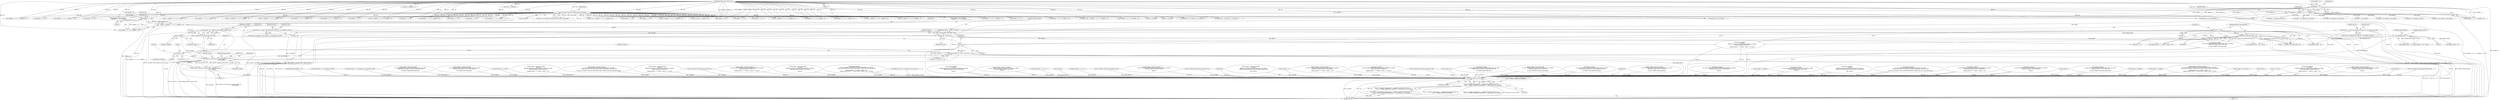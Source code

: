 digraph "0_libmodbus_5ccdf5ef79d742640355d1132fa9e2abc7fbaefc@pointer" {
"1000344" [label="(Call,response_io_status(tab_bits, mapping_address, nb,\n                                            rsp, rsp_length))"];
"1000228" [label="(Call,*tab_bits = is_input ? mb_mapping->tab_input_bits : mb_mapping->tab_bits)"];
"1000291" [label="(Call,mapping_address < 0)"];
"1000261" [label="(Call,mapping_address = address - start_bits)"];
"1000263" [label="(Call,address - start_bits)"];
"1000160" [label="(Call,address = (req[offset + 1] << 8) + req[offset + 2])"];
"1000163" [label="(Call,req[offset + 1] << 8)"];
"1000116" [label="(MethodParameterIn,const uint8_t *req)"];
"1000206" [label="(Call,start_bits = is_input ? mb_mapping->start_input_bits : mb_mapping->start_bits)"];
"1000337" [label="(Call,nb % 8)"];
"1000333" [label="(Call,nb / 8)"];
"1000268" [label="(Call,nb < 1)"];
"1000245" [label="(Call,nb = (req[offset + 3] << 8) + req[offset + 4])"];
"1000248" [label="(Call,req[offset + 3] << 8)"];
"1000189" [label="(Call,ctx->backend->prepare_response_tid(req, &req_length))"];
"1000271" [label="(Call,MODBUS_MAX_READ_BITS < nb)"];
"1000323" [label="(Call,ctx->backend->build_response_basis(&sft, rsp))"];
"1000327" [label="(Call,rsp[rsp_length++] = (nb / 8) + ((nb % 8) ? 1 : 0))"];
"1000330" [label="(Call,rsp_length++)"];
"1000321" [label="(Call,rsp_length = ctx->backend->build_response_basis(&sft, rsp))"];
"1000342" [label="(Call,rsp_length = response_io_status(tab_bits, mapping_address, nb,\n                                            rsp, rsp_length))"];
"1001378" [label="(Call,send_msg(ctx, rsp, rsp_length))"];
"1001365" [label="(Call,(ctx->backend->backend_type == _MODBUS_BACKEND_TYPE_RTU &&\n            slave == MODBUS_BROADCAST_ADDRESS) ? 0 : send_msg(ctx, rsp, rsp_length))"];
"1001364" [label="(Return,return (ctx->backend->backend_type == _MODBUS_BACKEND_TYPE_RTU &&\n            slave == MODBUS_BROADCAST_ADDRESS) ? 0 : send_msg(ctx, rsp, rsp_length);)"];
"1000400" [label="(Call,nb = (req[offset + 3] << 8) + req[offset + 4])"];
"1000177" [label="(Identifier,sft)"];
"1001382" [label="(MethodReturn,int)"];
"1000275" [label="(Call,rsp_length = response_exception(\n                ctx, &sft, MODBUS_EXCEPTION_ILLEGAL_DATA_VALUE, rsp, TRUE,\n                \"Illegal nb of values %d in %s (max %d)\n\",\n                nb, name, MODBUS_MAX_READ_BITS))"];
"1001017" [label="(Call,response_exception(\n                ctx, &sft, MODBUS_EXCEPTION_ILLEGAL_DATA_ADDRESS, rsp, FALSE,\n                \"Illegal data address 0x%0X in write_register\n\",\n                address))"];
"1000277" [label="(Call,response_exception(\n                ctx, &sft, MODBUS_EXCEPTION_ILLEGAL_DATA_VALUE, rsp, TRUE,\n                \"Illegal nb of values %d in %s (max %d)\n\",\n                nb, name, MODBUS_MAX_READ_BITS))"];
"1000597" [label="(Call,rsp_length = req_length)"];
"1001053" [label="(Call,or = (req[offset + 5] << 8) + req[offset + 6])"];
"1001354" [label="(Call,response_exception(\n            ctx, &sft, MODBUS_EXCEPTION_ILLEGAL_FUNCTION, rsp, TRUE,\n            \"Unknown Modbus function code: 0x%0X\n\", function))"];
"1000264" [label="(Identifier,address)"];
"1000685" [label="(Call,(req[offset + 3] << 8) + req[offset + 4])"];
"1001153" [label="(Call,address - mb_mapping->start_registers)"];
"1001129" [label="(Call,(req[offset + 7] << 8) + req[offset + 8])"];
"1000335" [label="(Literal,8)"];
"1000604" [label="(Call,response_exception(\n                    ctx, &sft,\n                    MODBUS_EXCEPTION_ILLEGAL_DATA_VALUE, rsp, FALSE,\n                    \"Illegal data value 0x%0X in write_bit request at address %0X\n\",\n                    data, address))"];
"1000272" [label="(Identifier,MODBUS_MAX_READ_BITS)"];
"1000854" [label="(Call,response_exception(\n                ctx, &sft, MODBUS_EXCEPTION_ILLEGAL_DATA_ADDRESS, rsp, FALSE,\n                \"Illegal data address 0x%0X in write_registers\n\",\n                mapping_address < 0 ? address : address + nb))"];
"1000547" [label="(Call,response_exception(\n                ctx, &sft, MODBUS_EXCEPTION_ILLEGAL_DATA_ADDRESS, rsp, FALSE,\n                \"Illegal data address 0x%0X in write_bit\n\",\n                address))"];
"1001293" [label="(Call,mb_mapping->tab_registers[i] =\n                    (req[offset + j] << 8) + req[offset + j + 1])"];
"1000302" [label="(Call,response_exception(\n                ctx, &sft,\n                MODBUS_EXCEPTION_ILLEGAL_DATA_ADDRESS, rsp, FALSE,\n                \"Illegal data address 0x%0X in %s\n\",\n                mapping_address < 0 ? address : address + nb, name))"];
"1001268" [label="(Call,rsp_length++)"];
"1000432" [label="(Call,response_exception(\n                ctx, &sft, MODBUS_EXCEPTION_ILLEGAL_DATA_VALUE, rsp, TRUE,\n                \"Illegal nb of values %d in %s (max %d)\n\",\n                nb, name, MODBUS_MAX_READ_REGISTERS))"];
"1000332" [label="(Call,(nb / 8) + ((nb % 8) ? 1 : 0))"];
"1000676" [label="(Call,rsp_length = req_length)"];
"1001365" [label="(Call,(ctx->backend->backend_type == _MODBUS_BACKEND_TYPE_RTU &&\n            slave == MODBUS_BROADCAST_ADDRESS) ? 0 : send_msg(ctx, rsp, rsp_length))"];
"1001377" [label="(Literal,0)"];
"1000900" [label="(Call,(req[offset + j] << 8) + req[offset + j + 1])"];
"1001088" [label="(Call,rsp_length = req_length)"];
"1000268" [label="(Call,nb < 1)"];
"1001229" [label="(Call,rsp_length = response_exception(\n                ctx, &sft, MODBUS_EXCEPTION_ILLEGAL_DATA_ADDRESS, rsp, FALSE,\n                \"Illegal data read address 0x%0X or write address 0x%0X write_and_read_registers\n\",\n                mapping_address < 0 ? address : address + nb,\n                mapping_address_write < 0 ? address_write : address_write + nb_write))"];
"1001299" [label="(Call,(req[offset + j] << 8) + req[offset + j + 1])"];
"1000901" [label="(Call,req[offset + j] << 8)"];
"1000683" [label="(Call,nb = (req[offset + 3] << 8) + req[offset + 4])"];
"1000972" [label="(Call,rsp_length - byte_count_pos - 1)"];
"1000246" [label="(Identifier,nb)"];
"1000322" [label="(Identifier,rsp_length)"];
"1000486" [label="(Call,rsp_length++)"];
"1001300" [label="(Call,req[offset + j] << 8)"];
"1000270" [label="(Literal,1)"];
"1000339" [label="(Literal,8)"];
"1000185" [label="(Call,sft.t_id = ctx->backend->prepare_response_tid(req, &req_length))"];
"1000131" [label="(Call,ctx == NULL)"];
"1000743" [label="(Call,response_exception(\n                ctx, &sft,\n                MODBUS_EXCEPTION_ILLEGAL_DATA_ADDRESS, rsp, FALSE,\n                \"Illegal data address 0x%0X in write_bits\n\",\n                mapping_address < 0 ? address : address + nb))"];
"1000116" [label="(MethodParameterIn,const uint8_t *req)"];
"1000330" [label="(Call,rsp_length++)"];
"1000336" [label="(Call,(nb % 8) ? 1 : 0)"];
"1001378" [label="(Call,send_msg(ctx, rsp, rsp_length))"];
"1000265" [label="(Identifier,start_bits)"];
"1001015" [label="(Call,rsp_length = response_exception(\n                ctx, &sft, MODBUS_EXCEPTION_ILLEGAL_DATA_ADDRESS, rsp, FALSE,\n                \"Illegal data address 0x%0X in write_register\n\",\n                address))"];
"1000329" [label="(Identifier,rsp)"];
"1001097" [label="(Call,(req[offset + 3] << 8) + req[offset + 4])"];
"1000324" [label="(Call,&sft)"];
"1001341" [label="(Call,rsp_length++)"];
"1000939" [label="(Call,ctx->backend->build_response_basis(&sft, rsp))"];
"1000115" [label="(MethodParameterIn,modbus_t *ctx)"];
"1000513" [label="(Call,rsp[rsp_length++] = tab_registers[i] & 0xFF)"];
"1000333" [label="(Call,nb / 8)"];
"1000119" [label="(Block,)"];
"1000230" [label="(Call,is_input ? mb_mapping->tab_input_bits : mb_mapping->tab_bits)"];
"1001338" [label="(Call,rsp[rsp_length++] = mb_mapping->tab_registers[i] & 0xFF)"];
"1000198" [label="(Block,)"];
"1000261" [label="(Call,mapping_address = address - start_bits)"];
"1000191" [label="(Call,&req_length)"];
"1000162" [label="(Call,(req[offset + 1] << 8) + req[offset + 2])"];
"1000999" [label="(Call,address - mb_mapping->start_registers)"];
"1000327" [label="(Call,rsp[rsp_length++] = (nb / 8) + ((nb % 8) ? 1 : 0))"];
"1000418" [label="(Call,address - start_registers)"];
"1001055" [label="(Call,(req[offset + 5] << 8) + req[offset + 6])"];
"1000341" [label="(Literal,0)"];
"1000826" [label="(Call,rsp_length = response_exception(\n                 ctx, &sft, MODBUS_EXCEPTION_ILLEGAL_DATA_VALUE, rsp, TRUE,\n                 \"Illegal number of values %d in write_registers (max %d)\n\",\n                nb, MODBUS_MAX_WRITE_REGISTERS))"];
"1000229" [label="(Identifier,tab_bits)"];
"1001111" [label="(Call,address_write = (req[offset + 5] << 8) + req[offset + 6])"];
"1000345" [label="(Identifier,tab_bits)"];
"1000715" [label="(Call,rsp_length = response_exception(\n                ctx, &sft, MODBUS_EXCEPTION_ILLEGAL_DATA_VALUE, rsp, TRUE,\n                \"Illegal number of values %d in write_bits (max %d)\n\",\n                nb, MODBUS_MAX_WRITE_BITS))"];
"1000672" [label="(Call,memcpy(rsp, req, req_length))"];
"1000189" [label="(Call,ctx->backend->prepare_response_tid(req, &req_length))"];
"1001098" [label="(Call,req[offset + 3] << 8)"];
"1000953" [label="(Call,rsp[rsp_length++] = 0xFF)"];
"1000741" [label="(Call,rsp_length = response_exception(\n                ctx, &sft,\n                MODBUS_EXCEPTION_ILLEGAL_DATA_ADDRESS, rsp, FALSE,\n                \"Illegal data address 0x%0X in write_bits\n\",\n                mapping_address < 0 ? address : address + nb))"];
"1000323" [label="(Call,ctx->backend->build_response_basis(&sft, rsp))"];
"1000245" [label="(Call,nb = (req[offset + 3] << 8) + req[offset + 4])"];
"1000326" [label="(Identifier,rsp)"];
"1001366" [label="(Call,ctx->backend->backend_type == _MODBUS_BACKEND_TYPE_RTU &&\n            slave == MODBUS_BROADCAST_ADDRESS)"];
"1001113" [label="(Call,(req[offset + 5] << 8) + req[offset + 6])"];
"1000148" [label="(Call,slave = req[offset - 1])"];
"1000228" [label="(Call,*tab_bits = is_input ? mb_mapping->tab_input_bits : mb_mapping->tab_bits)"];
"1001189" [label="(Call,rsp_length = response_exception(\n                ctx, &sft, MODBUS_EXCEPTION_ILLEGAL_DATA_VALUE, rsp, TRUE,\n                \"Illegal nb of values (W%d, R%d) in write_and_read_registers (max W%d, R%d)\n\",\n                nb_write, nb, MODBUS_MAX_WR_WRITE_REGISTERS, MODBUS_MAX_WR_READ_REGISTERS))"];
"1000350" [label="(ControlStructure,break;)"];
"1000300" [label="(Call,rsp_length = response_exception(\n                ctx, &sft,\n                MODBUS_EXCEPTION_ILLEGAL_DATA_ADDRESS, rsp, FALSE,\n                \"Illegal data address 0x%0X in %s\n\",\n                mapping_address < 0 ? address : address + nb, name))"];
"1000561" [label="(Call,(req[offset + 3] << 8) + req[offset + 4])"];
"1001037" [label="(Call,and = (req[offset + 3] << 8) + req[offset + 4])"];
"1000334" [label="(Identifier,nb)"];
"1000779" [label="(Call,memcpy(rsp + rsp_length, req + rsp_length, 4))"];
"1000169" [label="(Literal,8)"];
"1000263" [label="(Call,address - start_bits)"];
"1001039" [label="(Call,(req[offset + 3] << 8) + req[offset + 4])"];
"1001130" [label="(Call,req[offset + 7] << 8)"];
"1000190" [label="(Identifier,req)"];
"1000161" [label="(Identifier,address)"];
"1000267" [label="(Call,nb < 1 || MODBUS_MAX_READ_BITS < nb)"];
"1001261" [label="(Call,ctx->backend->build_response_basis(&sft, rsp))"];
"1000254" [label="(Literal,8)"];
"1000455" [label="(Call,rsp_length = response_exception(\n                ctx, &sft, MODBUS_EXCEPTION_ILLEGAL_DATA_ADDRESS, rsp, FALSE,\n                \"Illegal data address 0x%0X in %s\n\",\n                mapping_address < 0 ? address : address + nb, name))"];
"1000636" [label="(Call,rsp_length = response_exception(\n                ctx, &sft,\n                MODBUS_EXCEPTION_ILLEGAL_DATA_ADDRESS, rsp, FALSE,\n                \"Illegal data address 0x%0X in write_register\n\",\n                address))"];
"1000291" [label="(Call,mapping_address < 0)"];
"1001231" [label="(Call,response_exception(\n                ctx, &sft, MODBUS_EXCEPTION_ILLEGAL_DATA_ADDRESS, rsp, FALSE,\n                \"Illegal data read address 0x%0X or write address 0x%0X write_and_read_registers\n\",\n                mapping_address < 0 ? address : address + nb,\n                mapping_address_write < 0 ? address_write : address_write + nb_write))"];
"1000968" [label="(Call,rsp[byte_count_pos] = rsp_length - byte_count_pos - 1)"];
"1001381" [label="(Identifier,rsp_length)"];
"1001084" [label="(Call,memcpy(rsp, req, req_length))"];
"1000343" [label="(Identifier,rsp_length)"];
"1000342" [label="(Call,rsp_length = response_io_status(tab_bits, mapping_address, nb,\n                                            rsp, rsp_length))"];
"1000155" [label="(Call,function = req[offset])"];
"1001114" [label="(Call,req[offset + 5] << 8)"];
"1001191" [label="(Call,response_exception(\n                ctx, &sft, MODBUS_EXCEPTION_ILLEGAL_DATA_VALUE, rsp, TRUE,\n                \"Illegal nb of values (W%d, R%d) in write_and_read_registers (max W%d, R%d)\n\",\n                nb_write, nb, MODBUS_MAX_WR_WRITE_REGISTERS, MODBUS_MAX_WR_READ_REGISTERS))"];
"1000638" [label="(Call,response_exception(\n                ctx, &sft,\n                MODBUS_EXCEPTION_ILLEGAL_DATA_ADDRESS, rsp, FALSE,\n                \"Illegal data address 0x%0X in write_register\n\",\n                address))"];
"1000337" [label="(Call,nb % 8)"];
"1000796" [label="(Call,(req[offset + 3] << 8) + req[offset + 4])"];
"1000292" [label="(Identifier,mapping_address)"];
"1001364" [label="(Return,return (ctx->backend->backend_type == _MODBUS_BACKEND_TYPE_RTU &&\n            slave == MODBUS_BROADCAST_ADDRESS) ? 0 : send_msg(ctx, rsp, rsp_length);)"];
"1000269" [label="(Identifier,nb)"];
"1000315" [label="(Call,address + nb)"];
"1000344" [label="(Call,response_io_status(tab_bits, mapping_address, nb,\n                                            rsp, rsp_length))"];
"1001352" [label="(Call,rsp_length = response_exception(\n            ctx, &sft, MODBUS_EXCEPTION_ILLEGAL_FUNCTION, rsp, TRUE,\n            \"Unknown Modbus function code: 0x%0X\n\", function))"];
"1000620" [label="(Call,address - mb_mapping->start_registers)"];
"1000248" [label="(Call,req[offset + 3] << 8)"];
"1000783" [label="(Call,req + rsp_length)"];
"1001265" [label="(Call,rsp[rsp_length++] = nb << 1)"];
"1000290" [label="(Call,mapping_address < 0 || (mapping_address + nb) > nb_bits)"];
"1000650" [label="(Call,data = (req[offset + 3] << 8) + req[offset + 4])"];
"1000516" [label="(Call,rsp_length++)"];
"1000483" [label="(Call,rsp[rsp_length++] = nb << 1)"];
"1000794" [label="(Call,nb = (req[offset + 3] << 8) + req[offset + 4])"];
"1000346" [label="(Identifier,mapping_address)"];
"1000349" [label="(Identifier,rsp_length)"];
"1000163" [label="(Call,req[offset + 1] << 8)"];
"1000271" [label="(Call,MODBUS_MAX_READ_BITS < nb)"];
"1000479" [label="(Call,ctx->backend->build_response_basis(&sft, rsp))"];
"1000293" [label="(Literal,0)"];
"1000545" [label="(Call,rsp_length = response_exception(\n                ctx, &sft, MODBUS_EXCEPTION_ILLEGAL_DATA_ADDRESS, rsp, FALSE,\n                \"Illegal data address 0x%0X in write_bit\n\",\n                address))"];
"1000917" [label="(Call,ctx->backend->build_response_basis(&sft, rsp))"];
"1000562" [label="(Call,req[offset + 3] << 8)"];
"1001380" [label="(Identifier,rsp)"];
"1000602" [label="(Call,rsp_length = response_exception(\n                    ctx, &sft,\n                    MODBUS_EXCEPTION_ILLEGAL_DATA_VALUE, rsp, FALSE,\n                    \"Illegal data value 0x%0X in write_bit request at address %0X\n\",\n                    data, address))"];
"1001056" [label="(Call,req[offset + 5] << 8)"];
"1000207" [label="(Identifier,start_bits)"];
"1000262" [label="(Identifier,mapping_address)"];
"1000347" [label="(Identifier,nb)"];
"1000320" [label="(Block,)"];
"1000294" [label="(Call,(mapping_address + nb) > nb_bits)"];
"1000529" [label="(Call,address - mb_mapping->start_bits)"];
"1000338" [label="(Identifier,nb)"];
"1000921" [label="(Call,memcpy(rsp + rsp_length, req + rsp_length, 4))"];
"1000653" [label="(Call,req[offset + 3] << 8)"];
"1000239" [label="(Identifier,name)"];
"1000348" [label="(Identifier,rsp)"];
"1000321" [label="(Call,rsp_length = ctx->backend->build_response_basis(&sft, rsp))"];
"1001127" [label="(Call,nb_write = (req[offset + 7] << 8) + req[offset + 8])"];
"1000218" [label="(Identifier,nb_bits)"];
"1000925" [label="(Call,req + rsp_length)"];
"1000295" [label="(Call,mapping_address + nb)"];
"1000296" [label="(Identifier,mapping_address)"];
"1001143" [label="(Call,nb_write_bytes = req[offset + 9])"];
"1000247" [label="(Call,(req[offset + 3] << 8) + req[offset + 4])"];
"1000929" [label="(Call,rsp_length += 4)"];
"1000164" [label="(Call,req[offset + 1])"];
"1000686" [label="(Call,req[offset + 3] << 8)"];
"1000256" [label="(Identifier,req)"];
"1000852" [label="(Call,rsp_length = response_exception(\n                ctx, &sft, MODBUS_EXCEPTION_ILLEGAL_DATA_ADDRESS, rsp, FALSE,\n                \"Illegal data address 0x%0X in write_registers\n\",\n                mapping_address < 0 ? address : address + nb))"];
"1001040" [label="(Call,req[offset + 3] << 8)"];
"1000171" [label="(Identifier,req)"];
"1000311" [label="(Call,mapping_address < 0)"];
"1000457" [label="(Call,response_exception(\n                ctx, &sft, MODBUS_EXCEPTION_ILLEGAL_DATA_ADDRESS, rsp, FALSE,\n                \"Illegal data address 0x%0X in %s\n\",\n                mapping_address < 0 ? address : address + nb, name))"];
"1000402" [label="(Call,(req[offset + 3] << 8) + req[offset + 4])"];
"1000559" [label="(Call,data = (req[offset + 3] << 8) + req[offset + 4])"];
"1000328" [label="(Call,rsp[rsp_length++])"];
"1000249" [label="(Call,req[offset + 3])"];
"1000593" [label="(Call,memcpy(rsp, req, req_length))"];
"1000775" [label="(Call,ctx->backend->build_response_basis(&sft, rsp))"];
"1000787" [label="(Call,rsp_length += 4)"];
"1001095" [label="(Call,nb = (req[offset + 3] << 8) + req[offset + 4])"];
"1000812" [label="(Call,address - mb_mapping->start_registers)"];
"1000273" [label="(Identifier,nb)"];
"1000717" [label="(Call,response_exception(\n                ctx, &sft, MODBUS_EXCEPTION_ILLEGAL_DATA_VALUE, rsp, TRUE,\n                \"Illegal number of values %d in write_bits (max %d)\n\",\n                nb, MODBUS_MAX_WRITE_BITS))"];
"1000206" [label="(Call,start_bits = is_input ? mb_mapping->start_input_bits : mb_mapping->start_bits)"];
"1000331" [label="(Identifier,rsp_length)"];
"1000894" [label="(Call,mb_mapping->tab_registers[i] =\n                    (req[offset + j] << 8) + req[offset + j + 1])"];
"1000340" [label="(Literal,1)"];
"1000701" [label="(Call,address - mb_mapping->start_bits)"];
"1000430" [label="(Call,rsp_length = response_exception(\n                ctx, &sft, MODBUS_EXCEPTION_ILLEGAL_DATA_VALUE, rsp, TRUE,\n                \"Illegal nb of values %d in %s (max %d)\n\",\n                nb, name, MODBUS_MAX_READ_REGISTERS))"];
"1000828" [label="(Call,response_exception(\n                 ctx, &sft, MODBUS_EXCEPTION_ILLEGAL_DATA_VALUE, rsp, TRUE,\n                 \"Illegal number of values %d in write_registers (max %d)\n\",\n                nb, MODBUS_MAX_WRITE_REGISTERS))"];
"1001379" [label="(Identifier,ctx)"];
"1000208" [label="(Call,is_input ? mb_mapping->start_input_bits : mb_mapping->start_bits)"];
"1000160" [label="(Call,address = (req[offset + 1] << 8) + req[offset + 2])"];
"1000652" [label="(Call,(req[offset + 3] << 8) + req[offset + 4])"];
"1000403" [label="(Call,req[offset + 3] << 8)"];
"1000797" [label="(Call,req[offset + 3] << 8)"];
"1000310" [label="(Call,mapping_address < 0 ? address : address + nb)"];
"1000344" -> "1000342"  [label="AST: "];
"1000344" -> "1000349"  [label="CFG: "];
"1000345" -> "1000344"  [label="AST: "];
"1000346" -> "1000344"  [label="AST: "];
"1000347" -> "1000344"  [label="AST: "];
"1000348" -> "1000344"  [label="AST: "];
"1000349" -> "1000344"  [label="AST: "];
"1000342" -> "1000344"  [label="CFG: "];
"1000344" -> "1001382"  [label="DDG: rsp"];
"1000344" -> "1001382"  [label="DDG: nb"];
"1000344" -> "1001382"  [label="DDG: mapping_address"];
"1000344" -> "1001382"  [label="DDG: tab_bits"];
"1000344" -> "1000342"  [label="DDG: nb"];
"1000344" -> "1000342"  [label="DDG: mapping_address"];
"1000344" -> "1000342"  [label="DDG: rsp_length"];
"1000344" -> "1000342"  [label="DDG: rsp"];
"1000344" -> "1000342"  [label="DDG: tab_bits"];
"1000228" -> "1000344"  [label="DDG: tab_bits"];
"1000291" -> "1000344"  [label="DDG: mapping_address"];
"1000337" -> "1000344"  [label="DDG: nb"];
"1000323" -> "1000344"  [label="DDG: rsp"];
"1000327" -> "1000344"  [label="DDG: rsp[rsp_length++]"];
"1000330" -> "1000344"  [label="DDG: rsp_length"];
"1000344" -> "1001378"  [label="DDG: rsp"];
"1000228" -> "1000198"  [label="AST: "];
"1000228" -> "1000230"  [label="CFG: "];
"1000229" -> "1000228"  [label="AST: "];
"1000230" -> "1000228"  [label="AST: "];
"1000239" -> "1000228"  [label="CFG: "];
"1000228" -> "1001382"  [label="DDG: tab_bits"];
"1000228" -> "1001382"  [label="DDG: is_input ? mb_mapping->tab_input_bits : mb_mapping->tab_bits"];
"1000291" -> "1000290"  [label="AST: "];
"1000291" -> "1000293"  [label="CFG: "];
"1000292" -> "1000291"  [label="AST: "];
"1000293" -> "1000291"  [label="AST: "];
"1000296" -> "1000291"  [label="CFG: "];
"1000290" -> "1000291"  [label="CFG: "];
"1000291" -> "1000290"  [label="DDG: mapping_address"];
"1000291" -> "1000290"  [label="DDG: 0"];
"1000261" -> "1000291"  [label="DDG: mapping_address"];
"1000291" -> "1000294"  [label="DDG: mapping_address"];
"1000291" -> "1000295"  [label="DDG: mapping_address"];
"1000291" -> "1000311"  [label="DDG: mapping_address"];
"1000261" -> "1000198"  [label="AST: "];
"1000261" -> "1000263"  [label="CFG: "];
"1000262" -> "1000261"  [label="AST: "];
"1000263" -> "1000261"  [label="AST: "];
"1000269" -> "1000261"  [label="CFG: "];
"1000261" -> "1001382"  [label="DDG: address - start_bits"];
"1000261" -> "1001382"  [label="DDG: mapping_address"];
"1000263" -> "1000261"  [label="DDG: address"];
"1000263" -> "1000261"  [label="DDG: start_bits"];
"1000263" -> "1000265"  [label="CFG: "];
"1000264" -> "1000263"  [label="AST: "];
"1000265" -> "1000263"  [label="AST: "];
"1000263" -> "1001382"  [label="DDG: start_bits"];
"1000263" -> "1001382"  [label="DDG: address"];
"1000160" -> "1000263"  [label="DDG: address"];
"1000206" -> "1000263"  [label="DDG: start_bits"];
"1000263" -> "1000302"  [label="DDG: address"];
"1000263" -> "1000310"  [label="DDG: address"];
"1000263" -> "1000315"  [label="DDG: address"];
"1000160" -> "1000119"  [label="AST: "];
"1000160" -> "1000162"  [label="CFG: "];
"1000161" -> "1000160"  [label="AST: "];
"1000162" -> "1000160"  [label="AST: "];
"1000177" -> "1000160"  [label="CFG: "];
"1000160" -> "1001382"  [label="DDG: (req[offset + 1] << 8) + req[offset + 2]"];
"1000160" -> "1001382"  [label="DDG: address"];
"1000163" -> "1000160"  [label="DDG: req[offset + 1]"];
"1000163" -> "1000160"  [label="DDG: 8"];
"1000116" -> "1000160"  [label="DDG: req"];
"1000160" -> "1000418"  [label="DDG: address"];
"1000160" -> "1000529"  [label="DDG: address"];
"1000160" -> "1000620"  [label="DDG: address"];
"1000160" -> "1000701"  [label="DDG: address"];
"1000160" -> "1000812"  [label="DDG: address"];
"1000160" -> "1000999"  [label="DDG: address"];
"1000160" -> "1001153"  [label="DDG: address"];
"1000163" -> "1000162"  [label="AST: "];
"1000163" -> "1000169"  [label="CFG: "];
"1000164" -> "1000163"  [label="AST: "];
"1000169" -> "1000163"  [label="AST: "];
"1000171" -> "1000163"  [label="CFG: "];
"1000163" -> "1001382"  [label="DDG: req[offset + 1]"];
"1000163" -> "1000162"  [label="DDG: req[offset + 1]"];
"1000163" -> "1000162"  [label="DDG: 8"];
"1000116" -> "1000163"  [label="DDG: req"];
"1000163" -> "1000189"  [label="DDG: req[offset + 1]"];
"1000163" -> "1000593"  [label="DDG: req[offset + 1]"];
"1000163" -> "1000672"  [label="DDG: req[offset + 1]"];
"1000163" -> "1000779"  [label="DDG: req[offset + 1]"];
"1000163" -> "1000783"  [label="DDG: req[offset + 1]"];
"1000163" -> "1000921"  [label="DDG: req[offset + 1]"];
"1000163" -> "1000925"  [label="DDG: req[offset + 1]"];
"1000163" -> "1001084"  [label="DDG: req[offset + 1]"];
"1000116" -> "1000114"  [label="AST: "];
"1000116" -> "1001382"  [label="DDG: req"];
"1000116" -> "1000148"  [label="DDG: req"];
"1000116" -> "1000155"  [label="DDG: req"];
"1000116" -> "1000162"  [label="DDG: req"];
"1000116" -> "1000189"  [label="DDG: req"];
"1000116" -> "1000245"  [label="DDG: req"];
"1000116" -> "1000248"  [label="DDG: req"];
"1000116" -> "1000247"  [label="DDG: req"];
"1000116" -> "1000400"  [label="DDG: req"];
"1000116" -> "1000403"  [label="DDG: req"];
"1000116" -> "1000402"  [label="DDG: req"];
"1000116" -> "1000559"  [label="DDG: req"];
"1000116" -> "1000562"  [label="DDG: req"];
"1000116" -> "1000561"  [label="DDG: req"];
"1000116" -> "1000593"  [label="DDG: req"];
"1000116" -> "1000650"  [label="DDG: req"];
"1000116" -> "1000653"  [label="DDG: req"];
"1000116" -> "1000652"  [label="DDG: req"];
"1000116" -> "1000672"  [label="DDG: req"];
"1000116" -> "1000683"  [label="DDG: req"];
"1000116" -> "1000686"  [label="DDG: req"];
"1000116" -> "1000685"  [label="DDG: req"];
"1000116" -> "1000779"  [label="DDG: req"];
"1000116" -> "1000783"  [label="DDG: req"];
"1000116" -> "1000794"  [label="DDG: req"];
"1000116" -> "1000797"  [label="DDG: req"];
"1000116" -> "1000796"  [label="DDG: req"];
"1000116" -> "1000894"  [label="DDG: req"];
"1000116" -> "1000901"  [label="DDG: req"];
"1000116" -> "1000900"  [label="DDG: req"];
"1000116" -> "1000921"  [label="DDG: req"];
"1000116" -> "1000925"  [label="DDG: req"];
"1000116" -> "1001037"  [label="DDG: req"];
"1000116" -> "1001040"  [label="DDG: req"];
"1000116" -> "1001039"  [label="DDG: req"];
"1000116" -> "1001053"  [label="DDG: req"];
"1000116" -> "1001056"  [label="DDG: req"];
"1000116" -> "1001055"  [label="DDG: req"];
"1000116" -> "1001084"  [label="DDG: req"];
"1000116" -> "1001095"  [label="DDG: req"];
"1000116" -> "1001098"  [label="DDG: req"];
"1000116" -> "1001097"  [label="DDG: req"];
"1000116" -> "1001111"  [label="DDG: req"];
"1000116" -> "1001114"  [label="DDG: req"];
"1000116" -> "1001113"  [label="DDG: req"];
"1000116" -> "1001127"  [label="DDG: req"];
"1000116" -> "1001130"  [label="DDG: req"];
"1000116" -> "1001129"  [label="DDG: req"];
"1000116" -> "1001143"  [label="DDG: req"];
"1000116" -> "1001293"  [label="DDG: req"];
"1000116" -> "1001300"  [label="DDG: req"];
"1000116" -> "1001299"  [label="DDG: req"];
"1000206" -> "1000198"  [label="AST: "];
"1000206" -> "1000208"  [label="CFG: "];
"1000207" -> "1000206"  [label="AST: "];
"1000208" -> "1000206"  [label="AST: "];
"1000218" -> "1000206"  [label="CFG: "];
"1000206" -> "1001382"  [label="DDG: is_input ? mb_mapping->start_input_bits : mb_mapping->start_bits"];
"1000337" -> "1000336"  [label="AST: "];
"1000337" -> "1000339"  [label="CFG: "];
"1000338" -> "1000337"  [label="AST: "];
"1000339" -> "1000337"  [label="AST: "];
"1000340" -> "1000337"  [label="CFG: "];
"1000341" -> "1000337"  [label="CFG: "];
"1000333" -> "1000337"  [label="DDG: nb"];
"1000333" -> "1000332"  [label="AST: "];
"1000333" -> "1000335"  [label="CFG: "];
"1000334" -> "1000333"  [label="AST: "];
"1000335" -> "1000333"  [label="AST: "];
"1000338" -> "1000333"  [label="CFG: "];
"1000333" -> "1000327"  [label="DDG: nb"];
"1000333" -> "1000327"  [label="DDG: 8"];
"1000333" -> "1000332"  [label="DDG: nb"];
"1000333" -> "1000332"  [label="DDG: 8"];
"1000268" -> "1000333"  [label="DDG: nb"];
"1000271" -> "1000333"  [label="DDG: nb"];
"1000268" -> "1000267"  [label="AST: "];
"1000268" -> "1000270"  [label="CFG: "];
"1000269" -> "1000268"  [label="AST: "];
"1000270" -> "1000268"  [label="AST: "];
"1000272" -> "1000268"  [label="CFG: "];
"1000267" -> "1000268"  [label="CFG: "];
"1000268" -> "1001382"  [label="DDG: nb"];
"1000268" -> "1000267"  [label="DDG: nb"];
"1000268" -> "1000267"  [label="DDG: 1"];
"1000245" -> "1000268"  [label="DDG: nb"];
"1000268" -> "1000271"  [label="DDG: nb"];
"1000268" -> "1000277"  [label="DDG: nb"];
"1000268" -> "1000294"  [label="DDG: nb"];
"1000268" -> "1000295"  [label="DDG: nb"];
"1000268" -> "1000302"  [label="DDG: nb"];
"1000268" -> "1000310"  [label="DDG: nb"];
"1000268" -> "1000315"  [label="DDG: nb"];
"1000245" -> "1000198"  [label="AST: "];
"1000245" -> "1000247"  [label="CFG: "];
"1000246" -> "1000245"  [label="AST: "];
"1000247" -> "1000245"  [label="AST: "];
"1000262" -> "1000245"  [label="CFG: "];
"1000245" -> "1001382"  [label="DDG: (req[offset + 3] << 8) + req[offset + 4]"];
"1000248" -> "1000245"  [label="DDG: req[offset + 3]"];
"1000248" -> "1000245"  [label="DDG: 8"];
"1000189" -> "1000245"  [label="DDG: req"];
"1000248" -> "1000247"  [label="AST: "];
"1000248" -> "1000254"  [label="CFG: "];
"1000249" -> "1000248"  [label="AST: "];
"1000254" -> "1000248"  [label="AST: "];
"1000256" -> "1000248"  [label="CFG: "];
"1000248" -> "1001382"  [label="DDG: req[offset + 3]"];
"1000248" -> "1000247"  [label="DDG: req[offset + 3]"];
"1000248" -> "1000247"  [label="DDG: 8"];
"1000189" -> "1000248"  [label="DDG: req"];
"1000189" -> "1000185"  [label="AST: "];
"1000189" -> "1000191"  [label="CFG: "];
"1000190" -> "1000189"  [label="AST: "];
"1000191" -> "1000189"  [label="AST: "];
"1000185" -> "1000189"  [label="CFG: "];
"1000189" -> "1001382"  [label="DDG: req"];
"1000189" -> "1001382"  [label="DDG: &req_length"];
"1000189" -> "1000185"  [label="DDG: req"];
"1000189" -> "1000185"  [label="DDG: &req_length"];
"1000189" -> "1000247"  [label="DDG: req"];
"1000189" -> "1000400"  [label="DDG: req"];
"1000189" -> "1000403"  [label="DDG: req"];
"1000189" -> "1000402"  [label="DDG: req"];
"1000189" -> "1000559"  [label="DDG: req"];
"1000189" -> "1000562"  [label="DDG: req"];
"1000189" -> "1000561"  [label="DDG: req"];
"1000189" -> "1000593"  [label="DDG: req"];
"1000189" -> "1000650"  [label="DDG: req"];
"1000189" -> "1000653"  [label="DDG: req"];
"1000189" -> "1000652"  [label="DDG: req"];
"1000189" -> "1000672"  [label="DDG: req"];
"1000189" -> "1000683"  [label="DDG: req"];
"1000189" -> "1000686"  [label="DDG: req"];
"1000189" -> "1000685"  [label="DDG: req"];
"1000189" -> "1000779"  [label="DDG: req"];
"1000189" -> "1000783"  [label="DDG: req"];
"1000189" -> "1000794"  [label="DDG: req"];
"1000189" -> "1000797"  [label="DDG: req"];
"1000189" -> "1000796"  [label="DDG: req"];
"1000189" -> "1000894"  [label="DDG: req"];
"1000189" -> "1000901"  [label="DDG: req"];
"1000189" -> "1000900"  [label="DDG: req"];
"1000189" -> "1000921"  [label="DDG: req"];
"1000189" -> "1000925"  [label="DDG: req"];
"1000189" -> "1001037"  [label="DDG: req"];
"1000189" -> "1001040"  [label="DDG: req"];
"1000189" -> "1001039"  [label="DDG: req"];
"1000189" -> "1001053"  [label="DDG: req"];
"1000189" -> "1001056"  [label="DDG: req"];
"1000189" -> "1001055"  [label="DDG: req"];
"1000189" -> "1001084"  [label="DDG: req"];
"1000189" -> "1001095"  [label="DDG: req"];
"1000189" -> "1001098"  [label="DDG: req"];
"1000189" -> "1001097"  [label="DDG: req"];
"1000189" -> "1001111"  [label="DDG: req"];
"1000189" -> "1001114"  [label="DDG: req"];
"1000189" -> "1001113"  [label="DDG: req"];
"1000189" -> "1001127"  [label="DDG: req"];
"1000189" -> "1001130"  [label="DDG: req"];
"1000189" -> "1001129"  [label="DDG: req"];
"1000189" -> "1001143"  [label="DDG: req"];
"1000189" -> "1001293"  [label="DDG: req"];
"1000189" -> "1001300"  [label="DDG: req"];
"1000189" -> "1001299"  [label="DDG: req"];
"1000271" -> "1000267"  [label="AST: "];
"1000271" -> "1000273"  [label="CFG: "];
"1000272" -> "1000271"  [label="AST: "];
"1000273" -> "1000271"  [label="AST: "];
"1000267" -> "1000271"  [label="CFG: "];
"1000271" -> "1001382"  [label="DDG: nb"];
"1000271" -> "1001382"  [label="DDG: MODBUS_MAX_READ_BITS"];
"1000271" -> "1000267"  [label="DDG: MODBUS_MAX_READ_BITS"];
"1000271" -> "1000267"  [label="DDG: nb"];
"1000271" -> "1000277"  [label="DDG: nb"];
"1000271" -> "1000277"  [label="DDG: MODBUS_MAX_READ_BITS"];
"1000271" -> "1000294"  [label="DDG: nb"];
"1000271" -> "1000295"  [label="DDG: nb"];
"1000271" -> "1000302"  [label="DDG: nb"];
"1000271" -> "1000310"  [label="DDG: nb"];
"1000271" -> "1000315"  [label="DDG: nb"];
"1000323" -> "1000321"  [label="AST: "];
"1000323" -> "1000326"  [label="CFG: "];
"1000324" -> "1000323"  [label="AST: "];
"1000326" -> "1000323"  [label="AST: "];
"1000321" -> "1000323"  [label="CFG: "];
"1000323" -> "1001382"  [label="DDG: &sft"];
"1000323" -> "1000321"  [label="DDG: &sft"];
"1000323" -> "1000321"  [label="DDG: rsp"];
"1000327" -> "1000320"  [label="AST: "];
"1000327" -> "1000332"  [label="CFG: "];
"1000328" -> "1000327"  [label="AST: "];
"1000332" -> "1000327"  [label="AST: "];
"1000343" -> "1000327"  [label="CFG: "];
"1000327" -> "1001382"  [label="DDG: (nb / 8) + ((nb % 8) ? 1 : 0)"];
"1000327" -> "1001382"  [label="DDG: rsp[rsp_length++]"];
"1000327" -> "1001378"  [label="DDG: rsp[rsp_length++]"];
"1000330" -> "1000328"  [label="AST: "];
"1000330" -> "1000331"  [label="CFG: "];
"1000331" -> "1000330"  [label="AST: "];
"1000328" -> "1000330"  [label="CFG: "];
"1000321" -> "1000330"  [label="DDG: rsp_length"];
"1000321" -> "1000320"  [label="AST: "];
"1000322" -> "1000321"  [label="AST: "];
"1000329" -> "1000321"  [label="CFG: "];
"1000321" -> "1001382"  [label="DDG: ctx->backend->build_response_basis(&sft, rsp)"];
"1000342" -> "1000320"  [label="AST: "];
"1000343" -> "1000342"  [label="AST: "];
"1000350" -> "1000342"  [label="CFG: "];
"1000342" -> "1001382"  [label="DDG: response_io_status(tab_bits, mapping_address, nb,\n                                            rsp, rsp_length)"];
"1000342" -> "1001382"  [label="DDG: rsp_length"];
"1000342" -> "1001378"  [label="DDG: rsp_length"];
"1001378" -> "1001365"  [label="AST: "];
"1001378" -> "1001381"  [label="CFG: "];
"1001379" -> "1001378"  [label="AST: "];
"1001380" -> "1001378"  [label="AST: "];
"1001381" -> "1001378"  [label="AST: "];
"1001365" -> "1001378"  [label="CFG: "];
"1001378" -> "1001382"  [label="DDG: rsp"];
"1001378" -> "1001382"  [label="DDG: rsp_length"];
"1001378" -> "1001382"  [label="DDG: ctx"];
"1001378" -> "1001365"  [label="DDG: ctx"];
"1001378" -> "1001365"  [label="DDG: rsp"];
"1001378" -> "1001365"  [label="DDG: rsp_length"];
"1001231" -> "1001378"  [label="DDG: ctx"];
"1001231" -> "1001378"  [label="DDG: rsp"];
"1001354" -> "1001378"  [label="DDG: ctx"];
"1001354" -> "1001378"  [label="DDG: rsp"];
"1000131" -> "1001378"  [label="DDG: ctx"];
"1001017" -> "1001378"  [label="DDG: ctx"];
"1001017" -> "1001378"  [label="DDG: rsp"];
"1000717" -> "1001378"  [label="DDG: ctx"];
"1000717" -> "1001378"  [label="DDG: rsp"];
"1000457" -> "1001378"  [label="DDG: ctx"];
"1000457" -> "1001378"  [label="DDG: rsp"];
"1000547" -> "1001378"  [label="DDG: ctx"];
"1000547" -> "1001378"  [label="DDG: rsp"];
"1001191" -> "1001378"  [label="DDG: ctx"];
"1001191" -> "1001378"  [label="DDG: rsp"];
"1000828" -> "1001378"  [label="DDG: ctx"];
"1000828" -> "1001378"  [label="DDG: rsp"];
"1000638" -> "1001378"  [label="DDG: ctx"];
"1000638" -> "1001378"  [label="DDG: rsp"];
"1000743" -> "1001378"  [label="DDG: ctx"];
"1000743" -> "1001378"  [label="DDG: rsp"];
"1000302" -> "1001378"  [label="DDG: ctx"];
"1000302" -> "1001378"  [label="DDG: rsp"];
"1000277" -> "1001378"  [label="DDG: ctx"];
"1000277" -> "1001378"  [label="DDG: rsp"];
"1000854" -> "1001378"  [label="DDG: ctx"];
"1000854" -> "1001378"  [label="DDG: rsp"];
"1000432" -> "1001378"  [label="DDG: ctx"];
"1000432" -> "1001378"  [label="DDG: rsp"];
"1000604" -> "1001378"  [label="DDG: ctx"];
"1000604" -> "1001378"  [label="DDG: rsp"];
"1000115" -> "1001378"  [label="DDG: ctx"];
"1001265" -> "1001378"  [label="DDG: rsp[rsp_length++]"];
"1000939" -> "1001378"  [label="DDG: rsp"];
"1001261" -> "1001378"  [label="DDG: rsp"];
"1000968" -> "1001378"  [label="DDG: rsp[byte_count_pos]"];
"1000513" -> "1001378"  [label="DDG: rsp[rsp_length++]"];
"1001084" -> "1001378"  [label="DDG: rsp"];
"1000593" -> "1001378"  [label="DDG: rsp"];
"1001338" -> "1001378"  [label="DDG: rsp[rsp_length++]"];
"1000953" -> "1001378"  [label="DDG: rsp[rsp_length++]"];
"1000672" -> "1001378"  [label="DDG: rsp"];
"1000483" -> "1001378"  [label="DDG: rsp[rsp_length++]"];
"1000479" -> "1001378"  [label="DDG: rsp"];
"1000775" -> "1001378"  [label="DDG: rsp"];
"1000917" -> "1001378"  [label="DDG: rsp"];
"1000741" -> "1001378"  [label="DDG: rsp_length"];
"1000715" -> "1001378"  [label="DDG: rsp_length"];
"1000597" -> "1001378"  [label="DDG: rsp_length"];
"1000852" -> "1001378"  [label="DDG: rsp_length"];
"1001352" -> "1001378"  [label="DDG: rsp_length"];
"1001015" -> "1001378"  [label="DDG: rsp_length"];
"1001189" -> "1001378"  [label="DDG: rsp_length"];
"1000300" -> "1001378"  [label="DDG: rsp_length"];
"1000430" -> "1001378"  [label="DDG: rsp_length"];
"1000275" -> "1001378"  [label="DDG: rsp_length"];
"1000929" -> "1001378"  [label="DDG: rsp_length"];
"1001268" -> "1001378"  [label="DDG: rsp_length"];
"1000602" -> "1001378"  [label="DDG: rsp_length"];
"1000516" -> "1001378"  [label="DDG: rsp_length"];
"1000486" -> "1001378"  [label="DDG: rsp_length"];
"1000455" -> "1001378"  [label="DDG: rsp_length"];
"1000826" -> "1001378"  [label="DDG: rsp_length"];
"1000787" -> "1001378"  [label="DDG: rsp_length"];
"1001341" -> "1001378"  [label="DDG: rsp_length"];
"1000676" -> "1001378"  [label="DDG: rsp_length"];
"1001229" -> "1001378"  [label="DDG: rsp_length"];
"1000636" -> "1001378"  [label="DDG: rsp_length"];
"1000545" -> "1001378"  [label="DDG: rsp_length"];
"1000972" -> "1001378"  [label="DDG: rsp_length"];
"1001088" -> "1001378"  [label="DDG: rsp_length"];
"1001365" -> "1001364"  [label="AST: "];
"1001365" -> "1001377"  [label="CFG: "];
"1001366" -> "1001365"  [label="AST: "];
"1001377" -> "1001365"  [label="AST: "];
"1001364" -> "1001365"  [label="CFG: "];
"1001365" -> "1001382"  [label="DDG: ctx->backend->backend_type == _MODBUS_BACKEND_TYPE_RTU &&\n            slave == MODBUS_BROADCAST_ADDRESS"];
"1001365" -> "1001382"  [label="DDG: (ctx->backend->backend_type == _MODBUS_BACKEND_TYPE_RTU &&\n            slave == MODBUS_BROADCAST_ADDRESS) ? 0 : send_msg(ctx, rsp, rsp_length)"];
"1001365" -> "1001382"  [label="DDG: send_msg(ctx, rsp, rsp_length)"];
"1001365" -> "1001364"  [label="DDG: (ctx->backend->backend_type == _MODBUS_BACKEND_TYPE_RTU &&\n            slave == MODBUS_BROADCAST_ADDRESS) ? 0 : send_msg(ctx, rsp, rsp_length)"];
"1001364" -> "1000119"  [label="AST: "];
"1001382" -> "1001364"  [label="CFG: "];
"1001364" -> "1001382"  [label="DDG: <RET>"];
}
